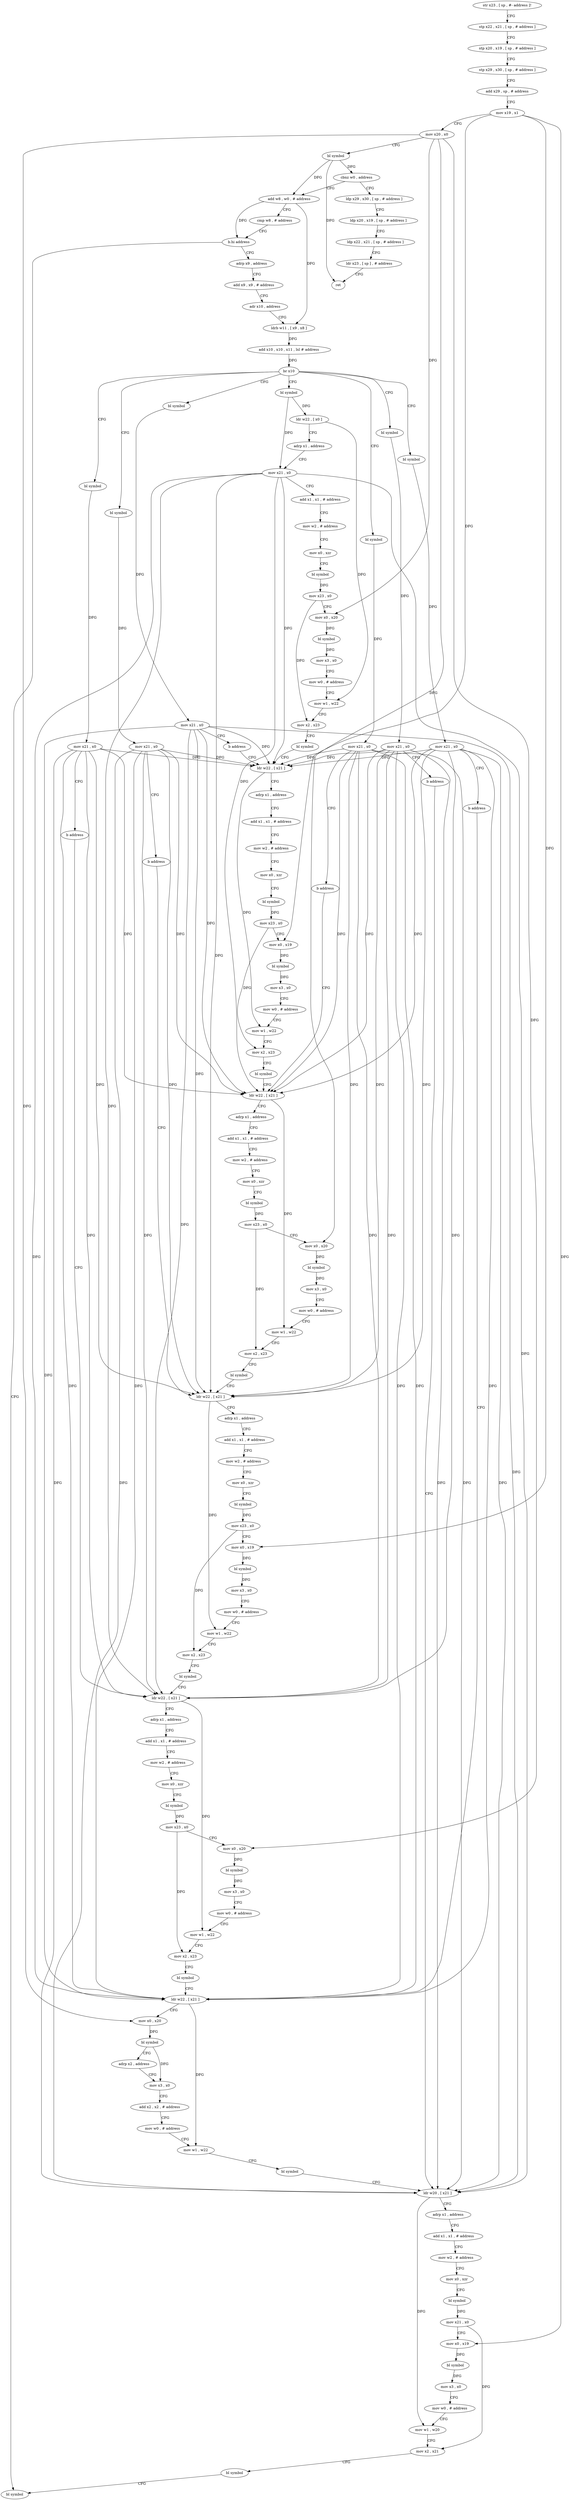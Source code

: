 digraph "func" {
"4217088" [label = "str x23 , [ sp , #- address ]!" ]
"4217092" [label = "stp x22 , x21 , [ sp , # address ]" ]
"4217096" [label = "stp x20 , x19 , [ sp , # address ]" ]
"4217100" [label = "stp x29 , x30 , [ sp , # address ]" ]
"4217104" [label = "add x29 , sp , # address" ]
"4217108" [label = "mov x19 , x1" ]
"4217112" [label = "mov x20 , x0" ]
"4217116" [label = "bl symbol" ]
"4217120" [label = "cbnz w0 , address" ]
"4217144" [label = "add w8 , w0 , # address" ]
"4217124" [label = "ldp x29 , x30 , [ sp , # address ]" ]
"4217148" [label = "cmp w8 , # address" ]
"4217152" [label = "b.hi address" ]
"4217632" [label = "bl symbol" ]
"4217156" [label = "adrp x9 , address" ]
"4217128" [label = "ldp x20 , x19 , [ sp , # address ]" ]
"4217132" [label = "ldp x22 , x21 , [ sp , # address ]" ]
"4217136" [label = "ldr x23 , [ sp ] , # address" ]
"4217140" [label = "ret" ]
"4217160" [label = "add x9 , x9 , # address" ]
"4217164" [label = "adr x10 , address" ]
"4217168" [label = "ldrb w11 , [ x9 , x8 ]" ]
"4217172" [label = "add x10 , x10 , x11 , lsl # address" ]
"4217176" [label = "br x10" ]
"4217180" [label = "bl symbol" ]
"4217192" [label = "bl symbol" ]
"4217204" [label = "bl symbol" ]
"4217216" [label = "bl symbol" ]
"4217228" [label = "bl symbol" ]
"4217240" [label = "bl symbol" ]
"4217252" [label = "bl symbol" ]
"4217184" [label = "mov x21 , x0" ]
"4217188" [label = "b address" ]
"4217576" [label = "ldr w20 , [ x21 ]" ]
"4217196" [label = "mov x21 , x0" ]
"4217200" [label = "b address" ]
"4217540" [label = "ldr w22 , [ x21 ]" ]
"4217208" [label = "mov x21 , x0" ]
"4217212" [label = "b address" ]
"4217484" [label = "ldr w22 , [ x21 ]" ]
"4217220" [label = "mov x21 , x0" ]
"4217224" [label = "b address" ]
"4217428" [label = "ldr w22 , [ x21 ]" ]
"4217232" [label = "mov x21 , x0" ]
"4217236" [label = "b address" ]
"4217372" [label = "ldr w22 , [ x21 ]" ]
"4217244" [label = "mov x21 , x0" ]
"4217248" [label = "b address" ]
"4217316" [label = "ldr w22 , [ x21 ]" ]
"4217256" [label = "ldr w22 , [ x0 ]" ]
"4217260" [label = "adrp x1 , address" ]
"4217264" [label = "mov x21 , x0" ]
"4217268" [label = "add x1 , x1 , # address" ]
"4217272" [label = "mov w2 , # address" ]
"4217276" [label = "mov x0 , xzr" ]
"4217280" [label = "bl symbol" ]
"4217284" [label = "mov x23 , x0" ]
"4217288" [label = "mov x0 , x20" ]
"4217292" [label = "bl symbol" ]
"4217296" [label = "mov x3 , x0" ]
"4217300" [label = "mov w0 , # address" ]
"4217304" [label = "mov w1 , w22" ]
"4217308" [label = "mov x2 , x23" ]
"4217312" [label = "bl symbol" ]
"4217580" [label = "adrp x1 , address" ]
"4217584" [label = "add x1 , x1 , # address" ]
"4217588" [label = "mov w2 , # address" ]
"4217592" [label = "mov x0 , xzr" ]
"4217596" [label = "bl symbol" ]
"4217600" [label = "mov x21 , x0" ]
"4217604" [label = "mov x0 , x19" ]
"4217608" [label = "bl symbol" ]
"4217612" [label = "mov x3 , x0" ]
"4217616" [label = "mov w0 , # address" ]
"4217620" [label = "mov w1 , w20" ]
"4217624" [label = "mov x2 , x21" ]
"4217628" [label = "bl symbol" ]
"4217544" [label = "mov x0 , x20" ]
"4217548" [label = "bl symbol" ]
"4217552" [label = "adrp x2 , address" ]
"4217556" [label = "mov x3 , x0" ]
"4217560" [label = "add x2 , x2 , # address" ]
"4217564" [label = "mov w0 , # address" ]
"4217568" [label = "mov w1 , w22" ]
"4217572" [label = "bl symbol" ]
"4217488" [label = "adrp x1 , address" ]
"4217492" [label = "add x1 , x1 , # address" ]
"4217496" [label = "mov w2 , # address" ]
"4217500" [label = "mov x0 , xzr" ]
"4217504" [label = "bl symbol" ]
"4217508" [label = "mov x23 , x0" ]
"4217512" [label = "mov x0 , x20" ]
"4217516" [label = "bl symbol" ]
"4217520" [label = "mov x3 , x0" ]
"4217524" [label = "mov w0 , # address" ]
"4217528" [label = "mov w1 , w22" ]
"4217532" [label = "mov x2 , x23" ]
"4217536" [label = "bl symbol" ]
"4217432" [label = "adrp x1 , address" ]
"4217436" [label = "add x1 , x1 , # address" ]
"4217440" [label = "mov w2 , # address" ]
"4217444" [label = "mov x0 , xzr" ]
"4217448" [label = "bl symbol" ]
"4217452" [label = "mov x23 , x0" ]
"4217456" [label = "mov x0 , x19" ]
"4217460" [label = "bl symbol" ]
"4217464" [label = "mov x3 , x0" ]
"4217468" [label = "mov w0 , # address" ]
"4217472" [label = "mov w1 , w22" ]
"4217476" [label = "mov x2 , x23" ]
"4217480" [label = "bl symbol" ]
"4217376" [label = "adrp x1 , address" ]
"4217380" [label = "add x1 , x1 , # address" ]
"4217384" [label = "mov w2 , # address" ]
"4217388" [label = "mov x0 , xzr" ]
"4217392" [label = "bl symbol" ]
"4217396" [label = "mov x23 , x0" ]
"4217400" [label = "mov x0 , x20" ]
"4217404" [label = "bl symbol" ]
"4217408" [label = "mov x3 , x0" ]
"4217412" [label = "mov w0 , # address" ]
"4217416" [label = "mov w1 , w22" ]
"4217420" [label = "mov x2 , x23" ]
"4217424" [label = "bl symbol" ]
"4217320" [label = "adrp x1 , address" ]
"4217324" [label = "add x1 , x1 , # address" ]
"4217328" [label = "mov w2 , # address" ]
"4217332" [label = "mov x0 , xzr" ]
"4217336" [label = "bl symbol" ]
"4217340" [label = "mov x23 , x0" ]
"4217344" [label = "mov x0 , x19" ]
"4217348" [label = "bl symbol" ]
"4217352" [label = "mov x3 , x0" ]
"4217356" [label = "mov w0 , # address" ]
"4217360" [label = "mov w1 , w22" ]
"4217364" [label = "mov x2 , x23" ]
"4217368" [label = "bl symbol" ]
"4217088" -> "4217092" [ label = "CFG" ]
"4217092" -> "4217096" [ label = "CFG" ]
"4217096" -> "4217100" [ label = "CFG" ]
"4217100" -> "4217104" [ label = "CFG" ]
"4217104" -> "4217108" [ label = "CFG" ]
"4217108" -> "4217112" [ label = "CFG" ]
"4217108" -> "4217604" [ label = "DFG" ]
"4217108" -> "4217456" [ label = "DFG" ]
"4217108" -> "4217344" [ label = "DFG" ]
"4217112" -> "4217116" [ label = "CFG" ]
"4217112" -> "4217288" [ label = "DFG" ]
"4217112" -> "4217544" [ label = "DFG" ]
"4217112" -> "4217512" [ label = "DFG" ]
"4217112" -> "4217400" [ label = "DFG" ]
"4217116" -> "4217120" [ label = "DFG" ]
"4217116" -> "4217144" [ label = "DFG" ]
"4217116" -> "4217140" [ label = "DFG" ]
"4217120" -> "4217144" [ label = "CFG" ]
"4217120" -> "4217124" [ label = "CFG" ]
"4217144" -> "4217148" [ label = "CFG" ]
"4217144" -> "4217152" [ label = "DFG" ]
"4217144" -> "4217168" [ label = "DFG" ]
"4217124" -> "4217128" [ label = "CFG" ]
"4217148" -> "4217152" [ label = "CFG" ]
"4217152" -> "4217632" [ label = "CFG" ]
"4217152" -> "4217156" [ label = "CFG" ]
"4217156" -> "4217160" [ label = "CFG" ]
"4217128" -> "4217132" [ label = "CFG" ]
"4217132" -> "4217136" [ label = "CFG" ]
"4217136" -> "4217140" [ label = "CFG" ]
"4217160" -> "4217164" [ label = "CFG" ]
"4217164" -> "4217168" [ label = "CFG" ]
"4217168" -> "4217172" [ label = "DFG" ]
"4217172" -> "4217176" [ label = "DFG" ]
"4217176" -> "4217180" [ label = "CFG" ]
"4217176" -> "4217192" [ label = "CFG" ]
"4217176" -> "4217204" [ label = "CFG" ]
"4217176" -> "4217216" [ label = "CFG" ]
"4217176" -> "4217228" [ label = "CFG" ]
"4217176" -> "4217240" [ label = "CFG" ]
"4217176" -> "4217252" [ label = "CFG" ]
"4217180" -> "4217184" [ label = "DFG" ]
"4217192" -> "4217196" [ label = "DFG" ]
"4217204" -> "4217208" [ label = "DFG" ]
"4217216" -> "4217220" [ label = "DFG" ]
"4217228" -> "4217232" [ label = "DFG" ]
"4217240" -> "4217244" [ label = "DFG" ]
"4217252" -> "4217256" [ label = "DFG" ]
"4217252" -> "4217264" [ label = "DFG" ]
"4217184" -> "4217188" [ label = "CFG" ]
"4217184" -> "4217576" [ label = "DFG" ]
"4217184" -> "4217540" [ label = "DFG" ]
"4217184" -> "4217484" [ label = "DFG" ]
"4217184" -> "4217428" [ label = "DFG" ]
"4217184" -> "4217372" [ label = "DFG" ]
"4217184" -> "4217316" [ label = "DFG" ]
"4217188" -> "4217576" [ label = "CFG" ]
"4217576" -> "4217580" [ label = "CFG" ]
"4217576" -> "4217620" [ label = "DFG" ]
"4217196" -> "4217200" [ label = "CFG" ]
"4217196" -> "4217576" [ label = "DFG" ]
"4217196" -> "4217540" [ label = "DFG" ]
"4217196" -> "4217484" [ label = "DFG" ]
"4217196" -> "4217428" [ label = "DFG" ]
"4217196" -> "4217372" [ label = "DFG" ]
"4217196" -> "4217316" [ label = "DFG" ]
"4217200" -> "4217540" [ label = "CFG" ]
"4217540" -> "4217544" [ label = "CFG" ]
"4217540" -> "4217568" [ label = "DFG" ]
"4217208" -> "4217212" [ label = "CFG" ]
"4217208" -> "4217576" [ label = "DFG" ]
"4217208" -> "4217540" [ label = "DFG" ]
"4217208" -> "4217484" [ label = "DFG" ]
"4217208" -> "4217428" [ label = "DFG" ]
"4217208" -> "4217372" [ label = "DFG" ]
"4217208" -> "4217316" [ label = "DFG" ]
"4217212" -> "4217484" [ label = "CFG" ]
"4217484" -> "4217488" [ label = "CFG" ]
"4217484" -> "4217528" [ label = "DFG" ]
"4217220" -> "4217224" [ label = "CFG" ]
"4217220" -> "4217576" [ label = "DFG" ]
"4217220" -> "4217540" [ label = "DFG" ]
"4217220" -> "4217484" [ label = "DFG" ]
"4217220" -> "4217428" [ label = "DFG" ]
"4217220" -> "4217372" [ label = "DFG" ]
"4217220" -> "4217316" [ label = "DFG" ]
"4217224" -> "4217428" [ label = "CFG" ]
"4217428" -> "4217432" [ label = "CFG" ]
"4217428" -> "4217472" [ label = "DFG" ]
"4217232" -> "4217236" [ label = "CFG" ]
"4217232" -> "4217576" [ label = "DFG" ]
"4217232" -> "4217540" [ label = "DFG" ]
"4217232" -> "4217484" [ label = "DFG" ]
"4217232" -> "4217428" [ label = "DFG" ]
"4217232" -> "4217372" [ label = "DFG" ]
"4217232" -> "4217316" [ label = "DFG" ]
"4217236" -> "4217372" [ label = "CFG" ]
"4217372" -> "4217376" [ label = "CFG" ]
"4217372" -> "4217416" [ label = "DFG" ]
"4217244" -> "4217248" [ label = "CFG" ]
"4217244" -> "4217576" [ label = "DFG" ]
"4217244" -> "4217540" [ label = "DFG" ]
"4217244" -> "4217484" [ label = "DFG" ]
"4217244" -> "4217428" [ label = "DFG" ]
"4217244" -> "4217372" [ label = "DFG" ]
"4217244" -> "4217316" [ label = "DFG" ]
"4217248" -> "4217316" [ label = "CFG" ]
"4217316" -> "4217320" [ label = "CFG" ]
"4217316" -> "4217360" [ label = "DFG" ]
"4217256" -> "4217260" [ label = "CFG" ]
"4217256" -> "4217304" [ label = "DFG" ]
"4217260" -> "4217264" [ label = "CFG" ]
"4217264" -> "4217268" [ label = "CFG" ]
"4217264" -> "4217576" [ label = "DFG" ]
"4217264" -> "4217540" [ label = "DFG" ]
"4217264" -> "4217484" [ label = "DFG" ]
"4217264" -> "4217428" [ label = "DFG" ]
"4217264" -> "4217372" [ label = "DFG" ]
"4217264" -> "4217316" [ label = "DFG" ]
"4217268" -> "4217272" [ label = "CFG" ]
"4217272" -> "4217276" [ label = "CFG" ]
"4217276" -> "4217280" [ label = "CFG" ]
"4217280" -> "4217284" [ label = "DFG" ]
"4217284" -> "4217288" [ label = "CFG" ]
"4217284" -> "4217308" [ label = "DFG" ]
"4217288" -> "4217292" [ label = "DFG" ]
"4217292" -> "4217296" [ label = "DFG" ]
"4217296" -> "4217300" [ label = "CFG" ]
"4217300" -> "4217304" [ label = "CFG" ]
"4217304" -> "4217308" [ label = "CFG" ]
"4217308" -> "4217312" [ label = "CFG" ]
"4217312" -> "4217316" [ label = "CFG" ]
"4217580" -> "4217584" [ label = "CFG" ]
"4217584" -> "4217588" [ label = "CFG" ]
"4217588" -> "4217592" [ label = "CFG" ]
"4217592" -> "4217596" [ label = "CFG" ]
"4217596" -> "4217600" [ label = "DFG" ]
"4217600" -> "4217604" [ label = "CFG" ]
"4217600" -> "4217624" [ label = "DFG" ]
"4217604" -> "4217608" [ label = "DFG" ]
"4217608" -> "4217612" [ label = "DFG" ]
"4217612" -> "4217616" [ label = "CFG" ]
"4217616" -> "4217620" [ label = "CFG" ]
"4217620" -> "4217624" [ label = "CFG" ]
"4217624" -> "4217628" [ label = "CFG" ]
"4217628" -> "4217632" [ label = "CFG" ]
"4217544" -> "4217548" [ label = "DFG" ]
"4217548" -> "4217552" [ label = "CFG" ]
"4217548" -> "4217556" [ label = "DFG" ]
"4217552" -> "4217556" [ label = "CFG" ]
"4217556" -> "4217560" [ label = "CFG" ]
"4217560" -> "4217564" [ label = "CFG" ]
"4217564" -> "4217568" [ label = "CFG" ]
"4217568" -> "4217572" [ label = "CFG" ]
"4217572" -> "4217576" [ label = "CFG" ]
"4217488" -> "4217492" [ label = "CFG" ]
"4217492" -> "4217496" [ label = "CFG" ]
"4217496" -> "4217500" [ label = "CFG" ]
"4217500" -> "4217504" [ label = "CFG" ]
"4217504" -> "4217508" [ label = "DFG" ]
"4217508" -> "4217512" [ label = "CFG" ]
"4217508" -> "4217532" [ label = "DFG" ]
"4217512" -> "4217516" [ label = "DFG" ]
"4217516" -> "4217520" [ label = "DFG" ]
"4217520" -> "4217524" [ label = "CFG" ]
"4217524" -> "4217528" [ label = "CFG" ]
"4217528" -> "4217532" [ label = "CFG" ]
"4217532" -> "4217536" [ label = "CFG" ]
"4217536" -> "4217540" [ label = "CFG" ]
"4217432" -> "4217436" [ label = "CFG" ]
"4217436" -> "4217440" [ label = "CFG" ]
"4217440" -> "4217444" [ label = "CFG" ]
"4217444" -> "4217448" [ label = "CFG" ]
"4217448" -> "4217452" [ label = "DFG" ]
"4217452" -> "4217456" [ label = "CFG" ]
"4217452" -> "4217476" [ label = "DFG" ]
"4217456" -> "4217460" [ label = "DFG" ]
"4217460" -> "4217464" [ label = "DFG" ]
"4217464" -> "4217468" [ label = "CFG" ]
"4217468" -> "4217472" [ label = "CFG" ]
"4217472" -> "4217476" [ label = "CFG" ]
"4217476" -> "4217480" [ label = "CFG" ]
"4217480" -> "4217484" [ label = "CFG" ]
"4217376" -> "4217380" [ label = "CFG" ]
"4217380" -> "4217384" [ label = "CFG" ]
"4217384" -> "4217388" [ label = "CFG" ]
"4217388" -> "4217392" [ label = "CFG" ]
"4217392" -> "4217396" [ label = "DFG" ]
"4217396" -> "4217400" [ label = "CFG" ]
"4217396" -> "4217420" [ label = "DFG" ]
"4217400" -> "4217404" [ label = "DFG" ]
"4217404" -> "4217408" [ label = "DFG" ]
"4217408" -> "4217412" [ label = "CFG" ]
"4217412" -> "4217416" [ label = "CFG" ]
"4217416" -> "4217420" [ label = "CFG" ]
"4217420" -> "4217424" [ label = "CFG" ]
"4217424" -> "4217428" [ label = "CFG" ]
"4217320" -> "4217324" [ label = "CFG" ]
"4217324" -> "4217328" [ label = "CFG" ]
"4217328" -> "4217332" [ label = "CFG" ]
"4217332" -> "4217336" [ label = "CFG" ]
"4217336" -> "4217340" [ label = "DFG" ]
"4217340" -> "4217344" [ label = "CFG" ]
"4217340" -> "4217364" [ label = "DFG" ]
"4217344" -> "4217348" [ label = "DFG" ]
"4217348" -> "4217352" [ label = "DFG" ]
"4217352" -> "4217356" [ label = "CFG" ]
"4217356" -> "4217360" [ label = "CFG" ]
"4217360" -> "4217364" [ label = "CFG" ]
"4217364" -> "4217368" [ label = "CFG" ]
"4217368" -> "4217372" [ label = "CFG" ]
}
